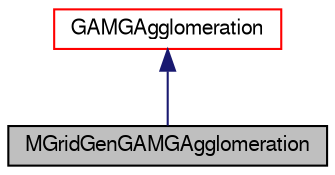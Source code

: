 digraph "MGridGenGAMGAgglomeration"
{
  bgcolor="transparent";
  edge [fontname="FreeSans",fontsize="10",labelfontname="FreeSans",labelfontsize="10"];
  node [fontname="FreeSans",fontsize="10",shape=record];
  Node0 [label="MGridGenGAMGAgglomeration",height=0.2,width=0.4,color="black", fillcolor="grey75", style="filled", fontcolor="black"];
  Node1 -> Node0 [dir="back",color="midnightblue",fontsize="10",style="solid",fontname="FreeSans"];
  Node1 [label="GAMGAgglomeration",height=0.2,width=0.4,color="red",URL="$a26970.html",tooltip="Geometric agglomerated algebraic multigrid agglomeration class. "];
}
